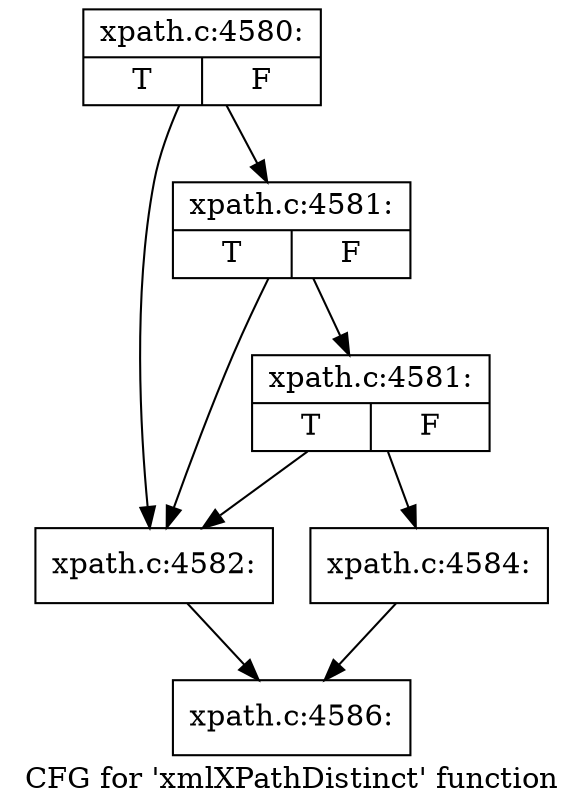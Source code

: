 digraph "CFG for 'xmlXPathDistinct' function" {
	label="CFG for 'xmlXPathDistinct' function";

	Node0x4834d10 [shape=record,label="{xpath.c:4580:|{<s0>T|<s1>F}}"];
	Node0x4834d10 -> Node0x48347d0;
	Node0x4834d10 -> Node0x48376e0;
	Node0x48376e0 [shape=record,label="{xpath.c:4581:|{<s0>T|<s1>F}}"];
	Node0x48376e0 -> Node0x48347d0;
	Node0x48376e0 -> Node0x4837660;
	Node0x4837660 [shape=record,label="{xpath.c:4581:|{<s0>T|<s1>F}}"];
	Node0x4837660 -> Node0x48347d0;
	Node0x4837660 -> Node0x4834ca0;
	Node0x48347d0 [shape=record,label="{xpath.c:4582:}"];
	Node0x48347d0 -> Node0x4837d00;
	Node0x4834ca0 [shape=record,label="{xpath.c:4584:}"];
	Node0x4834ca0 -> Node0x4837d00;
	Node0x4837d00 [shape=record,label="{xpath.c:4586:}"];
}
